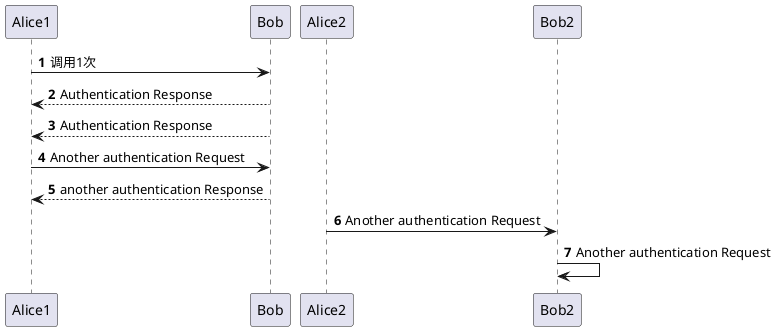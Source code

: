 @startuml
'https://plantuml.com/sequence-diagram

autonumber

Alice1 -> Bob: 调用1次
Bob --> Alice1: Authentication Response
Bob --> Alice1: Authentication Response

Alice1 -> Bob: Another authentication Request
Alice1 <-- Bob: another authentication Response
Alice2 -> Bob2: Another authentication Request
Bob2 -> Bob2: Another authentication Request
@enduml